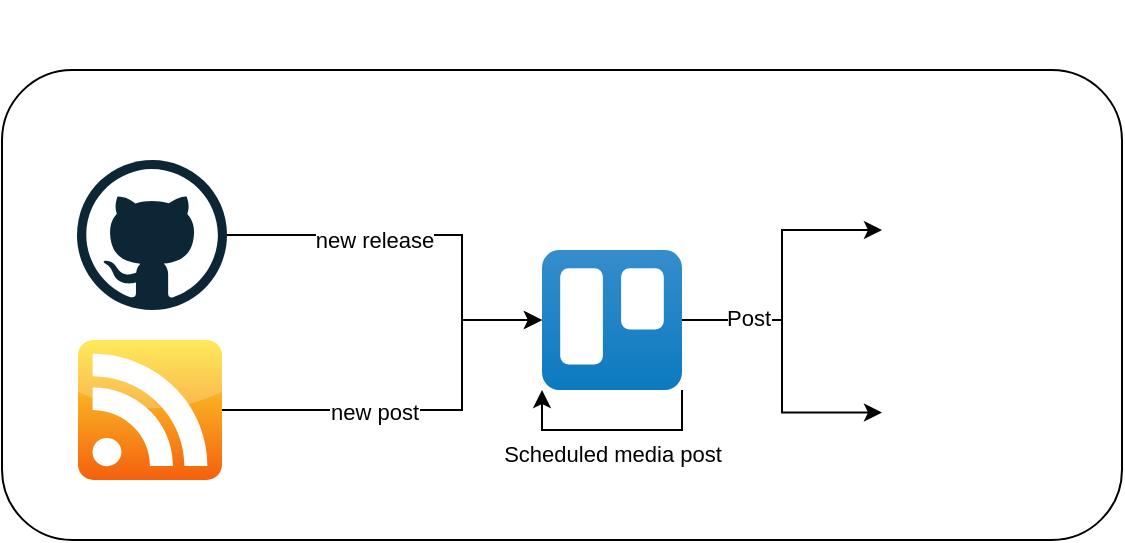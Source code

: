 <mxfile version="20.2.3" type="github">
  <diagram id="ekStOwDgE_GgzQ1rSgG-" name="Page-1">
    <mxGraphModel dx="739" dy="440" grid="1" gridSize="10" guides="1" tooltips="1" connect="1" arrows="1" fold="1" page="1" pageScale="1" pageWidth="850" pageHeight="1100" math="0" shadow="0">
      <root>
        <mxCell id="0" />
        <mxCell id="1" parent="0" />
        <mxCell id="ZG3dlptr40uVOuNM1YLx-9" value="" style="rounded=1;whiteSpace=wrap;html=1;" parent="1" vertex="1">
          <mxGeometry x="170" y="135" width="560" height="235" as="geometry" />
        </mxCell>
        <mxCell id="ZG3dlptr40uVOuNM1YLx-2" value="" style="shape=image;verticalLabelPosition=bottom;labelBackgroundColor=default;verticalAlign=top;aspect=fixed;imageAspect=0;image=https://appforwin10.com/wp-content/uploads/2019/02/IFTTT-App-for-Windows-10.png;" parent="1" vertex="1">
          <mxGeometry x="275" y="100" width="70" height="70" as="geometry" />
        </mxCell>
        <mxCell id="ZG3dlptr40uVOuNM1YLx-18" style="edgeStyle=orthogonalEdgeStyle;rounded=0;orthogonalLoop=1;jettySize=auto;html=1;entryX=0;entryY=0.5;entryDx=0;entryDy=0;" parent="1" source="ZG3dlptr40uVOuNM1YLx-3" target="ZG3dlptr40uVOuNM1YLx-16" edge="1">
          <mxGeometry relative="1" as="geometry" />
        </mxCell>
        <mxCell id="ZG3dlptr40uVOuNM1YLx-19" style="edgeStyle=orthogonalEdgeStyle;rounded=0;orthogonalLoop=1;jettySize=auto;html=1;entryX=0;entryY=0.5;entryDx=0;entryDy=0;" parent="1" source="ZG3dlptr40uVOuNM1YLx-3" target="ZG3dlptr40uVOuNM1YLx-17" edge="1">
          <mxGeometry relative="1" as="geometry" />
        </mxCell>
        <mxCell id="ZG3dlptr40uVOuNM1YLx-20" value="Post" style="edgeLabel;html=1;align=center;verticalAlign=middle;resizable=0;points=[];" parent="ZG3dlptr40uVOuNM1YLx-19" vertex="1" connectable="0">
          <mxGeometry x="-0.558" y="1" relative="1" as="geometry">
            <mxPoint as="offset" />
          </mxGeometry>
        </mxCell>
        <mxCell id="ZG3dlptr40uVOuNM1YLx-3" value="" style="image;image=img/lib/atlassian/Trello_Logo.svg;" parent="1" vertex="1">
          <mxGeometry x="440" y="225" width="70" height="70" as="geometry" />
        </mxCell>
        <mxCell id="ZG3dlptr40uVOuNM1YLx-5" value="" style="shape=image;verticalLabelPosition=bottom;labelBackgroundColor=default;verticalAlign=top;aspect=fixed;imageAspect=0;image=https://www.it.miami.edu/_assets/images/O365_Flow.png;" parent="1" vertex="1">
          <mxGeometry x="215" y="105" width="60" height="60" as="geometry" />
        </mxCell>
        <mxCell id="ZG3dlptr40uVOuNM1YLx-11" style="edgeStyle=orthogonalEdgeStyle;rounded=0;orthogonalLoop=1;jettySize=auto;html=1;" parent="1" source="ZG3dlptr40uVOuNM1YLx-10" target="ZG3dlptr40uVOuNM1YLx-3" edge="1">
          <mxGeometry relative="1" as="geometry">
            <Array as="points">
              <mxPoint x="400" y="218" />
              <mxPoint x="400" y="260" />
            </Array>
          </mxGeometry>
        </mxCell>
        <mxCell id="ZG3dlptr40uVOuNM1YLx-12" value="new release" style="edgeLabel;html=1;align=center;verticalAlign=middle;resizable=0;points=[];" parent="ZG3dlptr40uVOuNM1YLx-11" vertex="1" connectable="0">
          <mxGeometry x="-0.269" y="-2" relative="1" as="geometry">
            <mxPoint as="offset" />
          </mxGeometry>
        </mxCell>
        <mxCell id="ZG3dlptr40uVOuNM1YLx-10" value="" style="dashed=0;outlineConnect=0;html=1;align=center;labelPosition=center;verticalLabelPosition=bottom;verticalAlign=top;shape=mxgraph.weblogos.github" parent="1" vertex="1">
          <mxGeometry x="207.5" y="180" width="75" height="75" as="geometry" />
        </mxCell>
        <mxCell id="ZG3dlptr40uVOuNM1YLx-13" style="edgeStyle=orthogonalEdgeStyle;rounded=0;orthogonalLoop=1;jettySize=auto;html=1;entryX=0;entryY=1;entryDx=0;entryDy=0;exitX=1;exitY=1;exitDx=0;exitDy=0;" parent="1" source="ZG3dlptr40uVOuNM1YLx-3" target="ZG3dlptr40uVOuNM1YLx-3" edge="1">
          <mxGeometry relative="1" as="geometry" />
        </mxCell>
        <mxCell id="ZG3dlptr40uVOuNM1YLx-14" value="Scheduled media post" style="edgeLabel;html=1;align=center;verticalAlign=middle;resizable=0;points=[];" parent="ZG3dlptr40uVOuNM1YLx-13" vertex="1" connectable="0">
          <mxGeometry x="0.178" relative="1" as="geometry">
            <mxPoint x="10" y="12" as="offset" />
          </mxGeometry>
        </mxCell>
        <mxCell id="ZG3dlptr40uVOuNM1YLx-16" value="" style="shape=image;html=1;verticalAlign=top;verticalLabelPosition=bottom;labelBackgroundColor=#ffffff;imageAspect=0;aspect=fixed;image=https://cdn2.iconfinder.com/data/icons/social-media-2285/512/1_Twitter3_colored_svg-128.png" parent="1" vertex="1">
          <mxGeometry x="610" y="180" width="70" height="70" as="geometry" />
        </mxCell>
        <mxCell id="ZG3dlptr40uVOuNM1YLx-17" value="" style="shape=image;html=1;verticalAlign=top;verticalLabelPosition=bottom;labelBackgroundColor=#ffffff;imageAspect=0;aspect=fixed;image=https://cdn4.iconfinder.com/data/icons/social-media-flat-7/64/Social-media_LinkedIn-128.png" parent="1" vertex="1">
          <mxGeometry x="610" y="270" width="72.5" height="72.5" as="geometry" />
        </mxCell>
        <mxCell id="__t-viYO4imufuY67_KZ-2" style="edgeStyle=orthogonalEdgeStyle;rounded=0;orthogonalLoop=1;jettySize=auto;html=1;entryX=0;entryY=0.5;entryDx=0;entryDy=0;" edge="1" parent="1" source="__t-viYO4imufuY67_KZ-1" target="ZG3dlptr40uVOuNM1YLx-3">
          <mxGeometry relative="1" as="geometry">
            <Array as="points">
              <mxPoint x="400" y="305" />
              <mxPoint x="400" y="260" />
            </Array>
          </mxGeometry>
        </mxCell>
        <mxCell id="__t-viYO4imufuY67_KZ-3" value="new post" style="edgeLabel;html=1;align=center;verticalAlign=middle;resizable=0;points=[];" vertex="1" connectable="0" parent="__t-viYO4imufuY67_KZ-2">
          <mxGeometry x="-0.259" y="-1" relative="1" as="geometry">
            <mxPoint as="offset" />
          </mxGeometry>
        </mxCell>
        <mxCell id="__t-viYO4imufuY67_KZ-1" value="" style="dashed=0;outlineConnect=0;html=1;align=center;labelPosition=center;verticalLabelPosition=bottom;verticalAlign=top;shape=mxgraph.webicons.rss;fillColor=#FDE532;gradientColor=#F4600D" vertex="1" parent="1">
          <mxGeometry x="208" y="270" width="72" height="70" as="geometry" />
        </mxCell>
      </root>
    </mxGraphModel>
  </diagram>
</mxfile>
